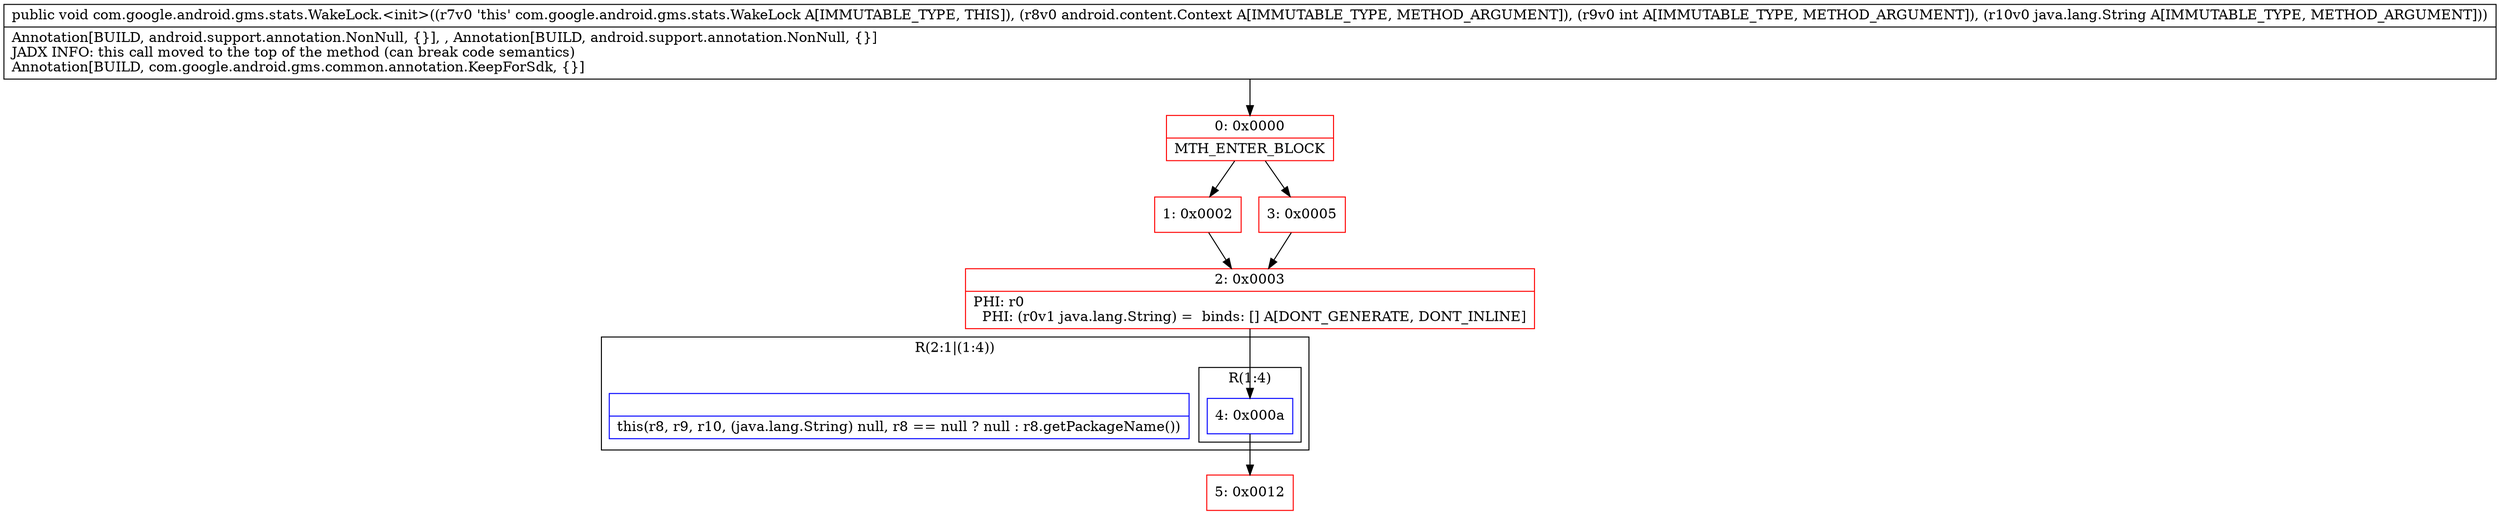 digraph "CFG forcom.google.android.gms.stats.WakeLock.\<init\>(Landroid\/content\/Context;ILjava\/lang\/String;)V" {
subgraph cluster_Region_653690104 {
label = "R(2:1|(1:4))";
node [shape=record,color=blue];
Node_InsnContainer_1892738765 [shape=record,label="{|this(r8, r9, r10, (java.lang.String) null, r8 == null ? null : r8.getPackageName())\l}"];
subgraph cluster_Region_1585259085 {
label = "R(1:4)";
node [shape=record,color=blue];
Node_4 [shape=record,label="{4\:\ 0x000a}"];
}
}
Node_0 [shape=record,color=red,label="{0\:\ 0x0000|MTH_ENTER_BLOCK\l}"];
Node_1 [shape=record,color=red,label="{1\:\ 0x0002}"];
Node_2 [shape=record,color=red,label="{2\:\ 0x0003|PHI: r0 \l  PHI: (r0v1 java.lang.String) =  binds: [] A[DONT_GENERATE, DONT_INLINE]\l}"];
Node_3 [shape=record,color=red,label="{3\:\ 0x0005}"];
Node_5 [shape=record,color=red,label="{5\:\ 0x0012}"];
MethodNode[shape=record,label="{public void com.google.android.gms.stats.WakeLock.\<init\>((r7v0 'this' com.google.android.gms.stats.WakeLock A[IMMUTABLE_TYPE, THIS]), (r8v0 android.content.Context A[IMMUTABLE_TYPE, METHOD_ARGUMENT]), (r9v0 int A[IMMUTABLE_TYPE, METHOD_ARGUMENT]), (r10v0 java.lang.String A[IMMUTABLE_TYPE, METHOD_ARGUMENT]))  | Annotation[BUILD, android.support.annotation.NonNull, \{\}], , Annotation[BUILD, android.support.annotation.NonNull, \{\}]\lJADX INFO: this call moved to the top of the method (can break code semantics)\lAnnotation[BUILD, com.google.android.gms.common.annotation.KeepForSdk, \{\}]\l}"];
MethodNode -> Node_0;
Node_4 -> Node_5;
Node_0 -> Node_1;
Node_0 -> Node_3;
Node_1 -> Node_2;
Node_2 -> Node_4;
Node_3 -> Node_2;
}

